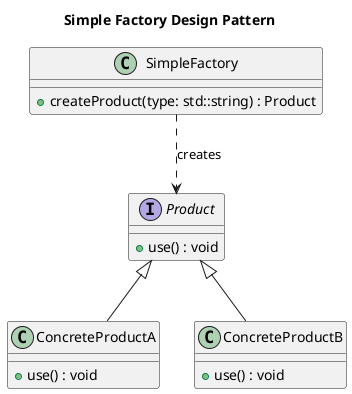 @startuml
title Simple Factory Design Pattern

interface Product {
    + use() : void
}

class ConcreteProductA {
    + use() : void
}

class ConcreteProductB {
    + use() : void
}

Product <|-- ConcreteProductA
Product <|-- ConcreteProductB

class SimpleFactory {
    + createProduct(type: std::string) : Product
}

SimpleFactory ..> Product : "creates"

@enduml